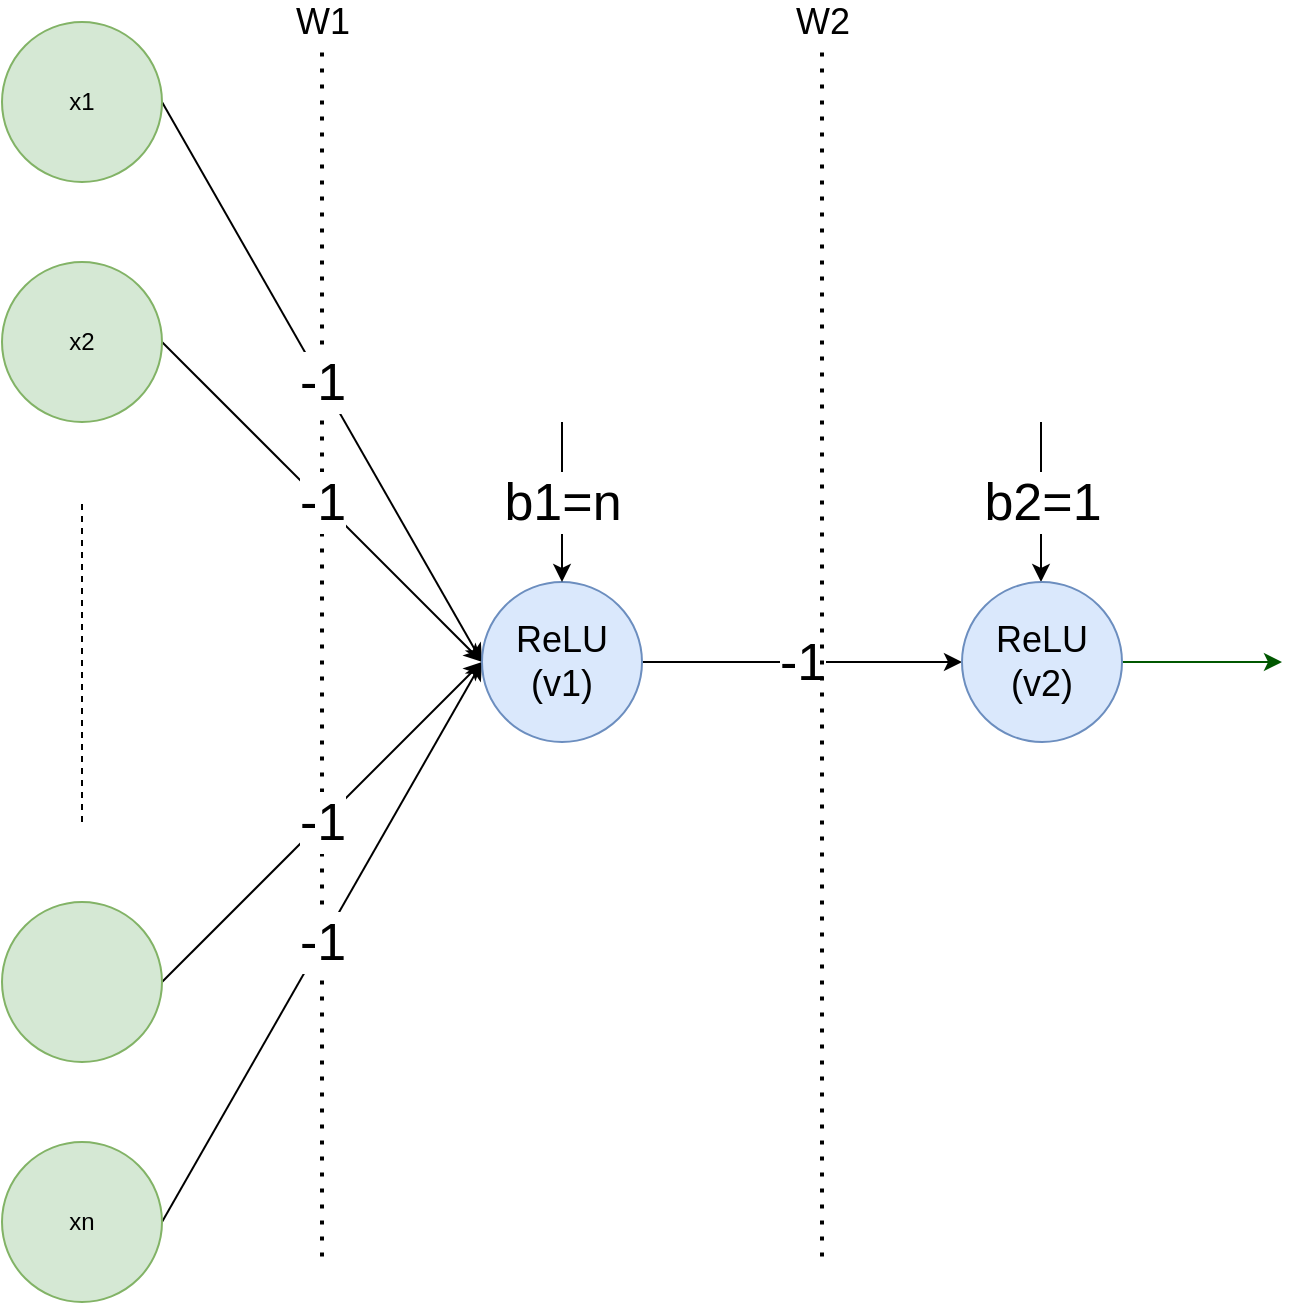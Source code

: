 <mxfile>
    <diagram id="jTH4RjyvMY3KB1mQY_Vs" name="Page-1">
        <mxGraphModel dx="1315" dy="920" grid="0" gridSize="10" guides="1" tooltips="1" connect="1" arrows="1" fold="1" page="1" pageScale="1" pageWidth="827" pageHeight="1169" math="0" shadow="0">
            <root>
                <mxCell id="0"/>
                <mxCell id="1" parent="0"/>
                <mxCell id="20" value="W1" style="endArrow=none;dashed=1;html=1;dashPattern=1 3;strokeWidth=2;fontSize=18;fontColor=#000000;" edge="1" parent="1">
                    <mxGeometry x="1" width="50" height="50" relative="1" as="geometry">
                        <mxPoint x="240" y="817.2" as="sourcePoint"/>
                        <mxPoint x="240" y="200" as="targetPoint"/>
                        <mxPoint as="offset"/>
                    </mxGeometry>
                </mxCell>
                <mxCell id="8" value="-1" style="edgeStyle=none;html=1;exitX=1;exitY=0.5;exitDx=0;exitDy=0;entryX=0;entryY=0.5;entryDx=0;entryDy=0;fontSize=26;" edge="1" parent="1" source="2" target="6">
                    <mxGeometry relative="1" as="geometry"/>
                </mxCell>
                <mxCell id="2" value="x1" style="ellipse;whiteSpace=wrap;html=1;aspect=fixed;fillColor=#d5e8d4;strokeColor=#82b366;" vertex="1" parent="1">
                    <mxGeometry x="80" y="200" width="80" height="80" as="geometry"/>
                </mxCell>
                <mxCell id="9" value="-1" style="edgeStyle=none;html=1;exitX=1;exitY=0.5;exitDx=0;exitDy=0;entryX=0;entryY=0.5;entryDx=0;entryDy=0;fontSize=26;" edge="1" parent="1" source="3" target="6">
                    <mxGeometry relative="1" as="geometry"/>
                </mxCell>
                <mxCell id="3" value="x2" style="ellipse;whiteSpace=wrap;html=1;aspect=fixed;fillColor=#d5e8d4;strokeColor=#82b366;" vertex="1" parent="1">
                    <mxGeometry x="80" y="320" width="80" height="80" as="geometry"/>
                </mxCell>
                <mxCell id="10" value="-1" style="edgeStyle=none;html=1;exitX=1;exitY=0.5;exitDx=0;exitDy=0;entryX=0;entryY=0.5;entryDx=0;entryDy=0;fontSize=26;" edge="1" parent="1" source="4" target="6">
                    <mxGeometry relative="1" as="geometry"/>
                </mxCell>
                <mxCell id="4" value="" style="ellipse;whiteSpace=wrap;html=1;aspect=fixed;fillColor=#d5e8d4;strokeColor=#82b366;" vertex="1" parent="1">
                    <mxGeometry x="80" y="640" width="80" height="80" as="geometry"/>
                </mxCell>
                <mxCell id="11" value="-1" style="edgeStyle=none;html=1;exitX=1;exitY=0.5;exitDx=0;exitDy=0;entryX=0;entryY=0.5;entryDx=0;entryDy=0;fontSize=26;" edge="1" parent="1" source="5" target="6">
                    <mxGeometry relative="1" as="geometry"/>
                </mxCell>
                <mxCell id="5" value="xn" style="ellipse;whiteSpace=wrap;html=1;aspect=fixed;fillColor=#d5e8d4;strokeColor=#82b366;" vertex="1" parent="1">
                    <mxGeometry x="80" y="760" width="80" height="80" as="geometry"/>
                </mxCell>
                <mxCell id="14" value="-1" style="edgeStyle=none;html=1;exitX=1;exitY=0.5;exitDx=0;exitDy=0;entryX=0;entryY=0.5;entryDx=0;entryDy=0;fontSize=26;" edge="1" parent="1" source="6">
                    <mxGeometry relative="1" as="geometry">
                        <mxPoint x="560" y="520" as="targetPoint"/>
                    </mxGeometry>
                </mxCell>
                <mxCell id="6" value="&lt;font style=&quot;font-size: 18px&quot;&gt;ReLU (v1)&lt;/font&gt;" style="ellipse;whiteSpace=wrap;html=1;aspect=fixed;fillColor=#dae8fc;strokeColor=#6c8ebf;" vertex="1" parent="1">
                    <mxGeometry x="320" y="480" width="80" height="80" as="geometry"/>
                </mxCell>
                <mxCell id="16" style="edgeStyle=none;html=1;exitX=1;exitY=0.5;exitDx=0;exitDy=0;fontSize=26;fillColor=#008a00;strokeColor=#005700;" edge="1" parent="1">
                    <mxGeometry relative="1" as="geometry">
                        <mxPoint x="720" y="520" as="targetPoint"/>
                        <mxPoint x="640" y="520" as="sourcePoint"/>
                    </mxGeometry>
                </mxCell>
                <mxCell id="12" value="" style="endArrow=none;dashed=1;html=1;fontSize=26;" edge="1" parent="1">
                    <mxGeometry width="50" height="50" relative="1" as="geometry">
                        <mxPoint x="120" y="600" as="sourcePoint"/>
                        <mxPoint x="120" y="440" as="targetPoint"/>
                    </mxGeometry>
                </mxCell>
                <mxCell id="13" value="b1=n" style="endArrow=classic;html=1;fontSize=26;entryX=0.5;entryY=0;entryDx=0;entryDy=0;" edge="1" parent="1" target="6">
                    <mxGeometry width="50" height="50" relative="1" as="geometry">
                        <mxPoint x="360" y="400" as="sourcePoint"/>
                        <mxPoint x="440" y="440" as="targetPoint"/>
                    </mxGeometry>
                </mxCell>
                <mxCell id="15" value="b2=1" style="endArrow=classic;html=1;fontSize=26;entryX=0.5;entryY=0;entryDx=0;entryDy=0;" edge="1" parent="1">
                    <mxGeometry width="50" height="50" relative="1" as="geometry">
                        <mxPoint x="599.5" y="400" as="sourcePoint"/>
                        <mxPoint x="599.5" y="480" as="targetPoint"/>
                    </mxGeometry>
                </mxCell>
                <mxCell id="17" value="&lt;font style=&quot;font-size: 18px&quot;&gt;ReLU (v2)&lt;/font&gt;" style="ellipse;whiteSpace=wrap;html=1;aspect=fixed;fillColor=#dae8fc;strokeColor=#6c8ebf;" vertex="1" parent="1">
                    <mxGeometry x="560" y="480" width="80" height="80" as="geometry"/>
                </mxCell>
                <mxCell id="22" value="W2" style="endArrow=none;dashed=1;html=1;dashPattern=1 3;strokeWidth=2;fontSize=18;fontColor=#000000;" edge="1" parent="1">
                    <mxGeometry x="1" width="50" height="50" relative="1" as="geometry">
                        <mxPoint x="490" y="817.2" as="sourcePoint"/>
                        <mxPoint x="490" y="200" as="targetPoint"/>
                        <mxPoint as="offset"/>
                    </mxGeometry>
                </mxCell>
            </root>
        </mxGraphModel>
    </diagram>
</mxfile>